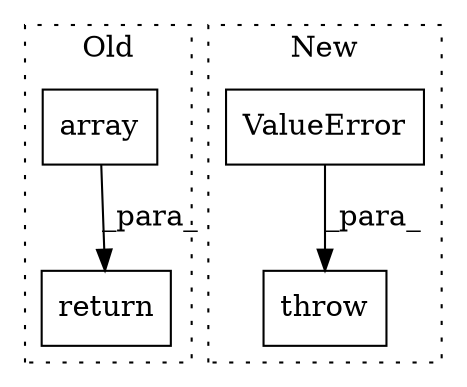 digraph G {
subgraph cluster0 {
1 [label="array" a="32" s="11491,11519" l="6,1" shape="box"];
4 [label="return" a="41" s="11478" l="7" shape="box"];
label = "Old";
style="dotted";
}
subgraph cluster1 {
2 [label="throw" a="53" s="12096" l="6" shape="box"];
3 [label="ValueError" a="32" s="12102,12154" l="11,1" shape="box"];
label = "New";
style="dotted";
}
1 -> 4 [label="_para_"];
3 -> 2 [label="_para_"];
}